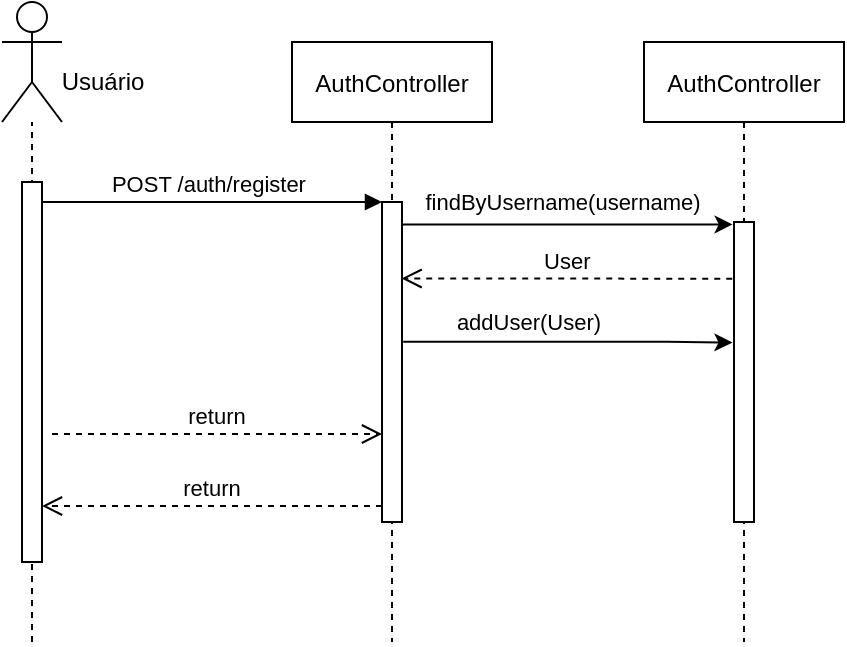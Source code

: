 <mxfile version="14.0.0" type="github">
  <diagram id="kgpKYQtTHZ0yAKxKKP6v" name="Page-1">
    <mxGraphModel dx="288" dy="148" grid="1" gridSize="10" guides="1" tooltips="1" connect="1" arrows="1" fold="1" page="1" pageScale="1" pageWidth="850" pageHeight="1100" math="0" shadow="0">
      <root>
        <mxCell id="0" />
        <mxCell id="1" parent="0" />
        <mxCell id="8pLvlaZp4V2zGdibH3Zn-3" value="" style="endArrow=none;dashed=1;html=1;" edge="1" parent="1">
          <mxGeometry width="50" height="50" relative="1" as="geometry">
            <mxPoint x="170" y="380" as="sourcePoint" />
            <mxPoint x="170" y="120" as="targetPoint" />
          </mxGeometry>
        </mxCell>
        <mxCell id="3nuBFxr9cyL0pnOWT2aG-5" value="AuthController" style="shape=umlLifeline;perimeter=lifelinePerimeter;container=1;collapsible=0;recursiveResize=0;rounded=0;shadow=0;strokeWidth=1;" parent="1" vertex="1">
          <mxGeometry x="300" y="80" width="100" height="300" as="geometry" />
        </mxCell>
        <mxCell id="3nuBFxr9cyL0pnOWT2aG-6" value="" style="points=[];perimeter=orthogonalPerimeter;rounded=0;shadow=0;strokeWidth=1;" parent="3nuBFxr9cyL0pnOWT2aG-5" vertex="1">
          <mxGeometry x="45" y="80" width="10" height="160" as="geometry" />
        </mxCell>
        <mxCell id="3nuBFxr9cyL0pnOWT2aG-7" value="return" style="verticalAlign=bottom;endArrow=open;dashed=1;endSize=8;exitX=0;exitY=0.95;shadow=0;strokeWidth=1;" parent="1" source="3nuBFxr9cyL0pnOWT2aG-6" target="3nuBFxr9cyL0pnOWT2aG-2" edge="1">
          <mxGeometry relative="1" as="geometry">
            <mxPoint x="275" y="236" as="targetPoint" />
          </mxGeometry>
        </mxCell>
        <mxCell id="3nuBFxr9cyL0pnOWT2aG-8" value="POST /auth/register " style="verticalAlign=bottom;endArrow=block;entryX=0;entryY=0;shadow=0;strokeWidth=1;" parent="1" source="3nuBFxr9cyL0pnOWT2aG-2" target="3nuBFxr9cyL0pnOWT2aG-6" edge="1">
          <mxGeometry relative="1" as="geometry">
            <mxPoint x="275" y="160" as="sourcePoint" />
          </mxGeometry>
        </mxCell>
        <mxCell id="3nuBFxr9cyL0pnOWT2aG-10" value="return" style="verticalAlign=bottom;endArrow=open;dashed=1;endSize=8;exitX=1;exitY=0.95;shadow=0;strokeWidth=1;" parent="1" target="3nuBFxr9cyL0pnOWT2aG-6" edge="1">
          <mxGeometry relative="1" as="geometry">
            <mxPoint x="240" y="257" as="targetPoint" />
            <mxPoint x="180" y="276" as="sourcePoint" />
          </mxGeometry>
        </mxCell>
        <mxCell id="3nuBFxr9cyL0pnOWT2aG-2" value="" style="points=[];perimeter=orthogonalPerimeter;rounded=0;shadow=0;strokeWidth=1;" parent="1" vertex="1">
          <mxGeometry x="165" y="150" width="10" height="190" as="geometry" />
        </mxCell>
        <mxCell id="8pLvlaZp4V2zGdibH3Zn-14" value="" style="group" vertex="1" connectable="0" parent="1">
          <mxGeometry x="155" y="60" width="80" height="60" as="geometry" />
        </mxCell>
        <mxCell id="8pLvlaZp4V2zGdibH3Zn-10" value="" style="shape=umlActor;verticalLabelPosition=right;verticalAlign=top;html=1;outlineConnect=0;" vertex="1" parent="8pLvlaZp4V2zGdibH3Zn-14">
          <mxGeometry width="30" height="60" as="geometry" />
        </mxCell>
        <mxCell id="8pLvlaZp4V2zGdibH3Zn-13" value="Usuário" style="text;html=1;align=center;verticalAlign=middle;resizable=0;points=[];autosize=1;" vertex="1" parent="8pLvlaZp4V2zGdibH3Zn-14">
          <mxGeometry x="20" y="30" width="60" height="20" as="geometry" />
        </mxCell>
        <mxCell id="8pLvlaZp4V2zGdibH3Zn-15" value="AuthController" style="shape=umlLifeline;perimeter=lifelinePerimeter;container=1;collapsible=0;recursiveResize=0;rounded=0;shadow=0;strokeWidth=1;" vertex="1" parent="1">
          <mxGeometry x="476" y="80" width="100" height="300" as="geometry" />
        </mxCell>
        <mxCell id="8pLvlaZp4V2zGdibH3Zn-16" value="" style="points=[];perimeter=orthogonalPerimeter;rounded=0;shadow=0;strokeWidth=1;" vertex="1" parent="8pLvlaZp4V2zGdibH3Zn-15">
          <mxGeometry x="45" y="90" width="10" height="150" as="geometry" />
        </mxCell>
        <mxCell id="8pLvlaZp4V2zGdibH3Zn-17" style="edgeStyle=orthogonalEdgeStyle;rounded=0;orthogonalLoop=1;jettySize=auto;html=1;entryX=-0.07;entryY=0.008;entryDx=0;entryDy=0;entryPerimeter=0;" edge="1" parent="1" source="3nuBFxr9cyL0pnOWT2aG-6" target="8pLvlaZp4V2zGdibH3Zn-16">
          <mxGeometry relative="1" as="geometry">
            <mxPoint x="510" y="172" as="targetPoint" />
            <Array as="points">
              <mxPoint x="490" y="171" />
            </Array>
          </mxGeometry>
        </mxCell>
        <mxCell id="8pLvlaZp4V2zGdibH3Zn-18" value="&lt;font style=&quot;font-size: 11px&quot;&gt;findByUsername(username)&lt;/font&gt;" style="text;html=1;align=center;verticalAlign=middle;resizable=0;points=[];autosize=1;" vertex="1" parent="1">
          <mxGeometry x="360" y="150" width="150" height="20" as="geometry" />
        </mxCell>
        <mxCell id="8pLvlaZp4V2zGdibH3Zn-20" value="User" style="verticalAlign=bottom;endArrow=open;dashed=1;endSize=8;shadow=0;strokeWidth=1;entryX=0.98;entryY=0.239;entryDx=0;entryDy=0;entryPerimeter=0;exitX=-0.087;exitY=0.189;exitDx=0;exitDy=0;exitPerimeter=0;" edge="1" parent="1" source="8pLvlaZp4V2zGdibH3Zn-16" target="3nuBFxr9cyL0pnOWT2aG-6">
          <mxGeometry relative="1" as="geometry">
            <mxPoint x="360" y="220.0" as="targetPoint" />
            <mxPoint x="487" y="198" as="sourcePoint" />
          </mxGeometry>
        </mxCell>
        <mxCell id="8pLvlaZp4V2zGdibH3Zn-21" style="edgeStyle=orthogonalEdgeStyle;rounded=0;orthogonalLoop=1;jettySize=auto;html=1;entryX=-0.077;entryY=0.402;entryDx=0;entryDy=0;entryPerimeter=0;exitX=1.06;exitY=0.437;exitDx=0;exitDy=0;exitPerimeter=0;" edge="1" parent="1" source="3nuBFxr9cyL0pnOWT2aG-6" target="8pLvlaZp4V2zGdibH3Zn-16">
          <mxGeometry relative="1" as="geometry">
            <mxPoint x="360" y="230" as="sourcePoint" />
            <mxPoint x="487.5" y="230" as="targetPoint" />
            <Array as="points">
              <mxPoint x="488" y="230" />
            </Array>
          </mxGeometry>
        </mxCell>
        <mxCell id="8pLvlaZp4V2zGdibH3Zn-22" value="&lt;font style=&quot;font-size: 11px&quot;&gt;addUser(User)&lt;/font&gt;" style="text;html=1;align=center;verticalAlign=middle;resizable=0;points=[];autosize=1;" vertex="1" parent="1">
          <mxGeometry x="372.5" y="210" width="90" height="20" as="geometry" />
        </mxCell>
      </root>
    </mxGraphModel>
  </diagram>
</mxfile>
